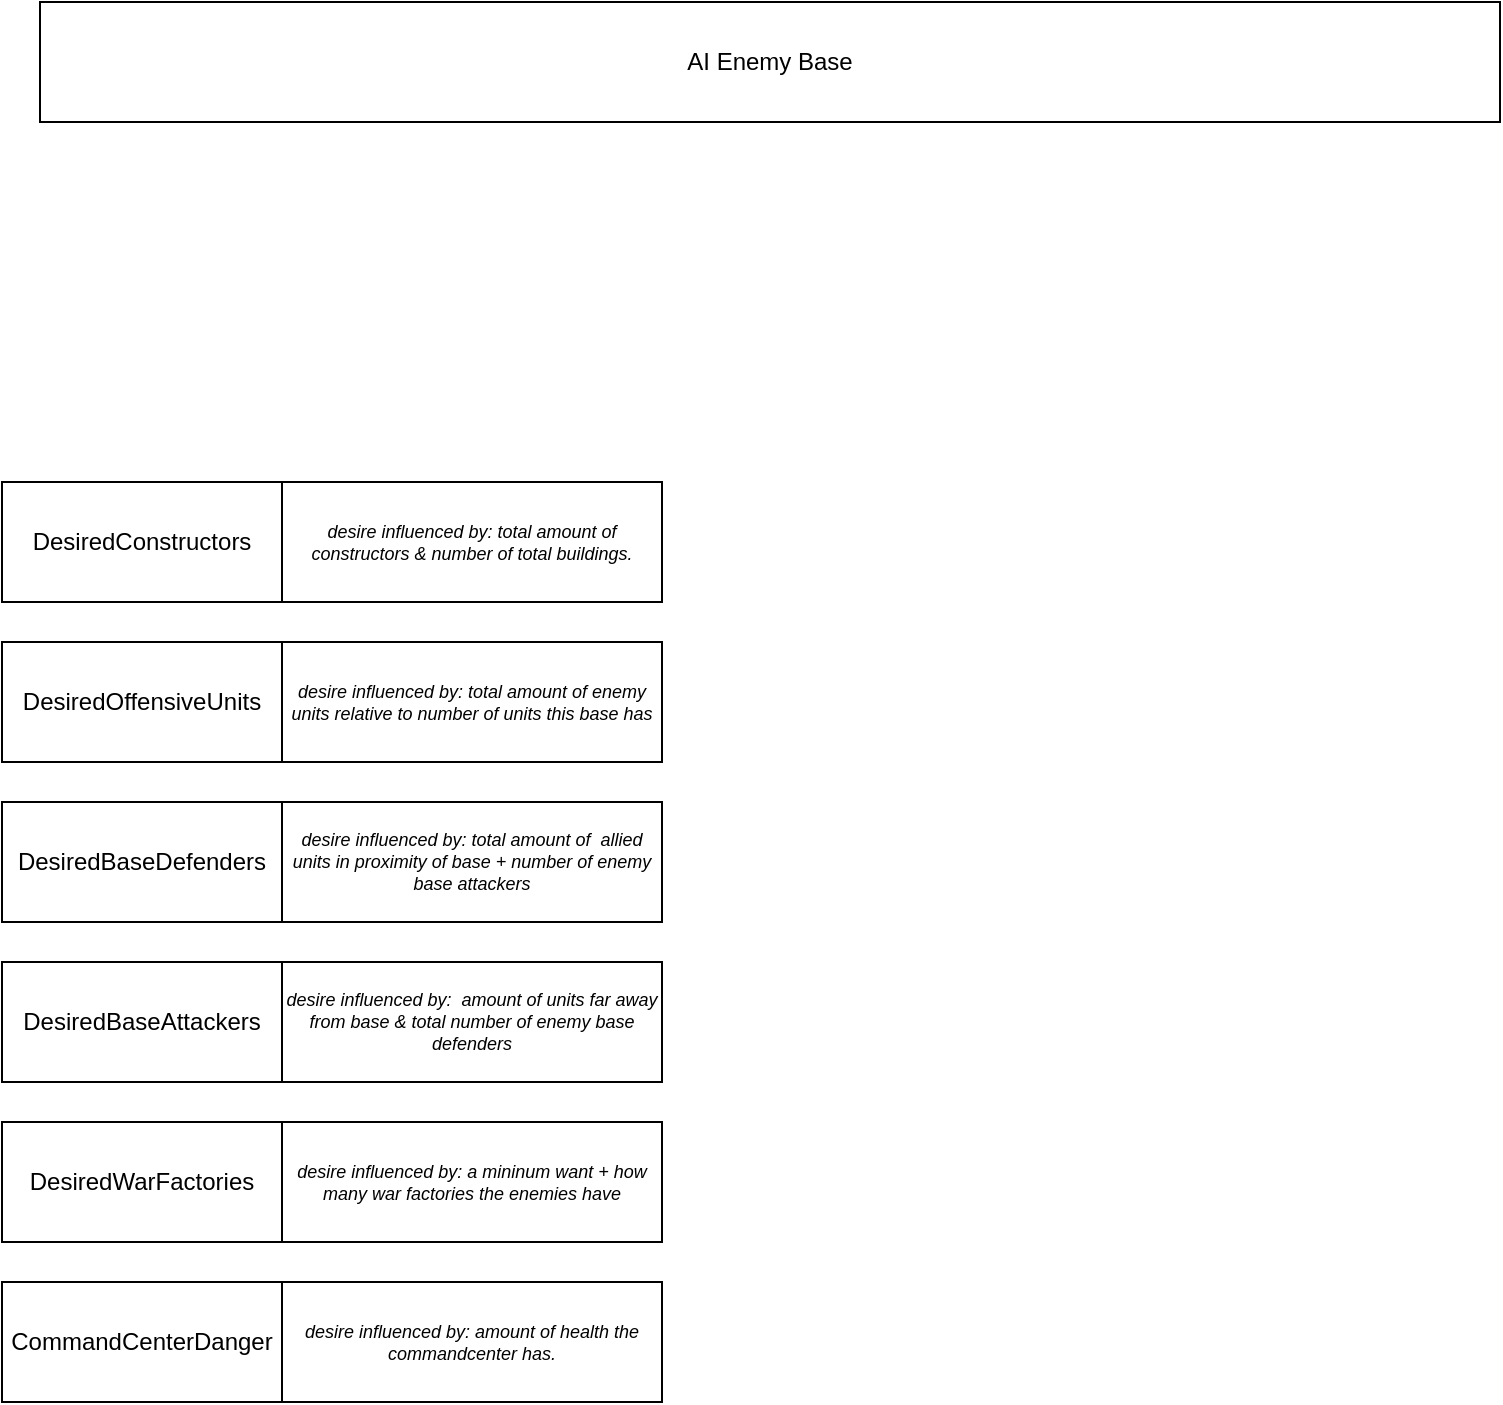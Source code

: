 <mxfile version="21.1.2" type="device">
  <diagram name="Page-1" id="fhSJuPpzcmUQDvfBx0BM">
    <mxGraphModel dx="1419" dy="814" grid="1" gridSize="10" guides="1" tooltips="1" connect="1" arrows="1" fold="1" page="1" pageScale="1" pageWidth="827" pageHeight="1169" math="0" shadow="0">
      <root>
        <mxCell id="0" />
        <mxCell id="1" parent="0" />
        <mxCell id="BAfRIa-ZmkxZZ4h8rpry-1" value="AI Enemy Base" style="rounded=0;whiteSpace=wrap;html=1;" vertex="1" parent="1">
          <mxGeometry x="49" y="180" width="730" height="60" as="geometry" />
        </mxCell>
        <mxCell id="BAfRIa-ZmkxZZ4h8rpry-2" value="DesiredConstructors" style="whiteSpace=wrap;html=1;" vertex="1" parent="1">
          <mxGeometry x="30" y="420" width="140" height="60" as="geometry" />
        </mxCell>
        <mxCell id="BAfRIa-ZmkxZZ4h8rpry-3" value="DesiredOffensiveUnits" style="whiteSpace=wrap;html=1;" vertex="1" parent="1">
          <mxGeometry x="30" y="500" width="140" height="60" as="geometry" />
        </mxCell>
        <mxCell id="BAfRIa-ZmkxZZ4h8rpry-4" value="DesiredBaseDefenders" style="whiteSpace=wrap;html=1;" vertex="1" parent="1">
          <mxGeometry x="30" y="580" width="140" height="60" as="geometry" />
        </mxCell>
        <mxCell id="BAfRIa-ZmkxZZ4h8rpry-9" value="desire influenced by: total amount of constructors &amp;amp; number of total buildings." style="rounded=0;whiteSpace=wrap;html=1;fontSize=9;fontStyle=2;align=center;" vertex="1" parent="1">
          <mxGeometry x="170" y="420" width="190" height="60" as="geometry" />
        </mxCell>
        <mxCell id="BAfRIa-ZmkxZZ4h8rpry-10" value="desire influenced by: total amount of enemy units relative to number of units this base has" style="rounded=0;whiteSpace=wrap;html=1;fontSize=9;fontStyle=2;align=center;" vertex="1" parent="1">
          <mxGeometry x="170" y="500" width="190" height="60" as="geometry" />
        </mxCell>
        <mxCell id="BAfRIa-ZmkxZZ4h8rpry-12" value="desire influenced by: total amount of&amp;nbsp; allied units in proximity of base + number of enemy base attackers" style="rounded=0;whiteSpace=wrap;html=1;fontSize=9;fontStyle=2;align=center;" vertex="1" parent="1">
          <mxGeometry x="170" y="580" width="190" height="60" as="geometry" />
        </mxCell>
        <mxCell id="BAfRIa-ZmkxZZ4h8rpry-13" value="DesiredWarFactories" style="whiteSpace=wrap;html=1;" vertex="1" parent="1">
          <mxGeometry x="30" y="740" width="140" height="60" as="geometry" />
        </mxCell>
        <mxCell id="BAfRIa-ZmkxZZ4h8rpry-14" value="desire influenced by: a mininum want + how many war factories the enemies have" style="rounded=0;whiteSpace=wrap;html=1;fontSize=9;fontStyle=2;align=center;" vertex="1" parent="1">
          <mxGeometry x="170" y="740" width="190" height="60" as="geometry" />
        </mxCell>
        <mxCell id="BAfRIa-ZmkxZZ4h8rpry-17" value="DesiredBaseAttackers" style="whiteSpace=wrap;html=1;" vertex="1" parent="1">
          <mxGeometry x="30" y="660" width="140" height="60" as="geometry" />
        </mxCell>
        <mxCell id="BAfRIa-ZmkxZZ4h8rpry-18" value="desire influenced by:&amp;nbsp; amount of units far away from base &amp;amp; total number of enemy base defenders" style="rounded=0;whiteSpace=wrap;html=1;fontSize=9;fontStyle=2;align=center;" vertex="1" parent="1">
          <mxGeometry x="170" y="660" width="190" height="60" as="geometry" />
        </mxCell>
        <mxCell id="BAfRIa-ZmkxZZ4h8rpry-20" value="CommandCenterDanger" style="whiteSpace=wrap;html=1;" vertex="1" parent="1">
          <mxGeometry x="30" y="820" width="140" height="60" as="geometry" />
        </mxCell>
        <mxCell id="BAfRIa-ZmkxZZ4h8rpry-21" value="desire influenced by: amount of health the commandcenter has." style="rounded=0;whiteSpace=wrap;html=1;fontSize=9;fontStyle=2;align=center;" vertex="1" parent="1">
          <mxGeometry x="170" y="820" width="190" height="60" as="geometry" />
        </mxCell>
      </root>
    </mxGraphModel>
  </diagram>
</mxfile>
